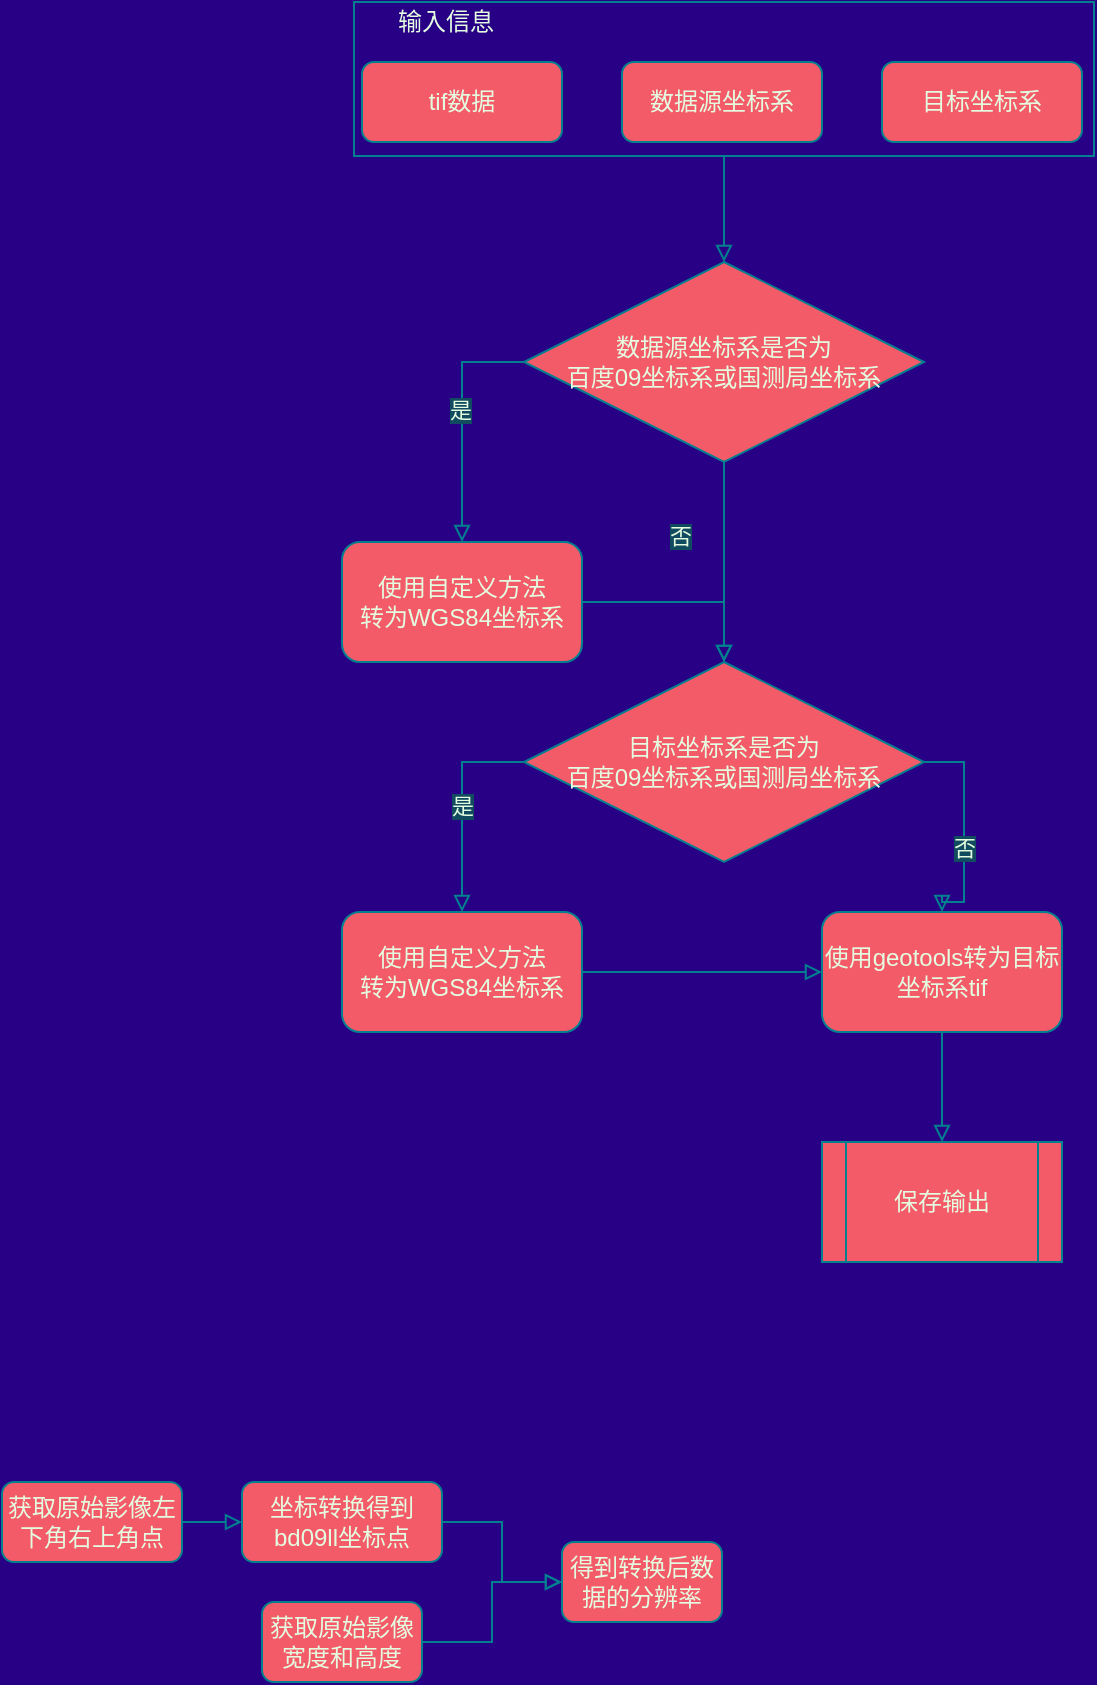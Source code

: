 <mxfile version="13.8.0" type="github">
  <diagram id="C5RBs43oDa-KdzZeNtuy" name="Page-1">
    <mxGraphModel dx="946" dy="557" grid="1" gridSize="10" guides="1" tooltips="1" connect="1" arrows="1" fold="1" page="1" pageScale="1" pageWidth="827" pageHeight="1169" background="#280086" math="0" shadow="0">
      <root>
        <mxCell id="WIyWlLk6GJQsqaUBKTNV-0" />
        <mxCell id="WIyWlLk6GJQsqaUBKTNV-1" parent="WIyWlLk6GJQsqaUBKTNV-0" />
        <mxCell id="aTK1c8W4Ct9fwTojcl0Y-82" value="tif数据" style="rounded=1;whiteSpace=wrap;html=1;fontColor=#E4FDE1;fillColor=#F45B69;strokeColor=#028090;" parent="WIyWlLk6GJQsqaUBKTNV-1" vertex="1">
          <mxGeometry x="210" y="160" width="100" height="40" as="geometry" />
        </mxCell>
        <mxCell id="aTK1c8W4Ct9fwTojcl0Y-83" value="数据源坐标系" style="rounded=1;whiteSpace=wrap;html=1;fontColor=#E4FDE1;fillColor=#F45B69;strokeColor=#028090;" parent="WIyWlLk6GJQsqaUBKTNV-1" vertex="1">
          <mxGeometry x="340" y="160" width="100" height="40" as="geometry" />
        </mxCell>
        <mxCell id="aTK1c8W4Ct9fwTojcl0Y-84" value="目标坐标系" style="rounded=1;whiteSpace=wrap;html=1;fontColor=#E4FDE1;fillColor=#F45B69;strokeColor=#028090;" parent="WIyWlLk6GJQsqaUBKTNV-1" vertex="1">
          <mxGeometry x="470" y="160" width="100" height="40" as="geometry" />
        </mxCell>
        <mxCell id="aTK1c8W4Ct9fwTojcl0Y-88" style="edgeStyle=orthogonalEdgeStyle;rounded=0;orthogonalLoop=1;jettySize=auto;html=1;exitX=0.5;exitY=1;exitDx=0;exitDy=0;entryX=0.5;entryY=0;entryDx=0;entryDy=0;endArrow=block;endFill=0;fontColor=#E4FDE1;strokeColor=#028090;labelBackgroundColor=#114B5F;" parent="WIyWlLk6GJQsqaUBKTNV-1" source="aTK1c8W4Ct9fwTojcl0Y-85" target="aTK1c8W4Ct9fwTojcl0Y-87" edge="1">
          <mxGeometry relative="1" as="geometry" />
        </mxCell>
        <mxCell id="aTK1c8W4Ct9fwTojcl0Y-85" value="" style="rounded=0;whiteSpace=wrap;html=1;fillColor=none;strokeColor=#028090;fontColor=#E4FDE1;" parent="WIyWlLk6GJQsqaUBKTNV-1" vertex="1">
          <mxGeometry x="206" y="130" width="370" height="77" as="geometry" />
        </mxCell>
        <mxCell id="aTK1c8W4Ct9fwTojcl0Y-86" value="输入信息" style="text;html=1;strokeColor=none;fillColor=none;align=center;verticalAlign=middle;whiteSpace=wrap;rounded=0;fontColor=#E4FDE1;" parent="WIyWlLk6GJQsqaUBKTNV-1" vertex="1">
          <mxGeometry x="210" y="130" width="84" height="20" as="geometry" />
        </mxCell>
        <mxCell id="aTK1c8W4Ct9fwTojcl0Y-91" style="edgeStyle=orthogonalEdgeStyle;rounded=0;orthogonalLoop=1;jettySize=auto;html=1;endArrow=block;endFill=0;fontColor=#E4FDE1;exitX=0;exitY=0.5;exitDx=0;exitDy=0;strokeColor=#028090;labelBackgroundColor=#114B5F;" parent="WIyWlLk6GJQsqaUBKTNV-1" source="aTK1c8W4Ct9fwTojcl0Y-87" target="aTK1c8W4Ct9fwTojcl0Y-89" edge="1">
          <mxGeometry relative="1" as="geometry" />
        </mxCell>
        <mxCell id="aTK1c8W4Ct9fwTojcl0Y-93" value="是" style="edgeLabel;html=1;align=center;verticalAlign=middle;resizable=0;points=[];fontColor=#E4FDE1;labelBackgroundColor=#114B5F;" parent="aTK1c8W4Ct9fwTojcl0Y-91" vertex="1" connectable="0">
          <mxGeometry x="-0.091" y="-1" relative="1" as="geometry">
            <mxPoint as="offset" />
          </mxGeometry>
        </mxCell>
        <mxCell id="aTK1c8W4Ct9fwTojcl0Y-92" style="edgeStyle=orthogonalEdgeStyle;rounded=0;orthogonalLoop=1;jettySize=auto;html=1;exitX=0.5;exitY=1;exitDx=0;exitDy=0;endArrow=block;endFill=0;fontColor=#E4FDE1;strokeColor=#028090;labelBackgroundColor=#114B5F;" parent="WIyWlLk6GJQsqaUBKTNV-1" source="aTK1c8W4Ct9fwTojcl0Y-87" target="aTK1c8W4Ct9fwTojcl0Y-95" edge="1">
          <mxGeometry relative="1" as="geometry">
            <mxPoint x="533" y="380" as="targetPoint" />
          </mxGeometry>
        </mxCell>
        <mxCell id="aTK1c8W4Ct9fwTojcl0Y-94" value="否" style="edgeLabel;html=1;align=center;verticalAlign=middle;resizable=0;points=[];fontColor=#E4FDE1;labelBackgroundColor=#114B5F;" parent="aTK1c8W4Ct9fwTojcl0Y-92" vertex="1" connectable="0">
          <mxGeometry x="-0.268" y="-22" relative="1" as="geometry">
            <mxPoint as="offset" />
          </mxGeometry>
        </mxCell>
        <mxCell id="aTK1c8W4Ct9fwTojcl0Y-87" value="数据源坐标系是否为&lt;br&gt;百度09坐标系或国测局坐标系" style="rhombus;whiteSpace=wrap;html=1;fontColor=#E4FDE1;fillColor=#F45B69;strokeColor=#028090;" parent="WIyWlLk6GJQsqaUBKTNV-1" vertex="1">
          <mxGeometry x="291" y="260" width="200" height="100" as="geometry" />
        </mxCell>
        <mxCell id="aTK1c8W4Ct9fwTojcl0Y-97" style="edgeStyle=orthogonalEdgeStyle;rounded=0;orthogonalLoop=1;jettySize=auto;html=1;exitX=1;exitY=0.5;exitDx=0;exitDy=0;entryX=0.5;entryY=0;entryDx=0;entryDy=0;endArrow=block;endFill=0;fontColor=#E4FDE1;strokeColor=#028090;labelBackgroundColor=#114B5F;" parent="WIyWlLk6GJQsqaUBKTNV-1" source="aTK1c8W4Ct9fwTojcl0Y-89" target="aTK1c8W4Ct9fwTojcl0Y-95" edge="1">
          <mxGeometry relative="1" as="geometry" />
        </mxCell>
        <mxCell id="aTK1c8W4Ct9fwTojcl0Y-89" value="使用自定义方法&lt;br&gt;转为WGS84坐标系" style="rounded=1;whiteSpace=wrap;html=1;fontColor=#E4FDE1;fillColor=#F45B69;strokeColor=#028090;" parent="WIyWlLk6GJQsqaUBKTNV-1" vertex="1">
          <mxGeometry x="200" y="400" width="120" height="60" as="geometry" />
        </mxCell>
        <mxCell id="aTK1c8W4Ct9fwTojcl0Y-100" value="是" style="edgeStyle=orthogonalEdgeStyle;rounded=0;orthogonalLoop=1;jettySize=auto;html=1;exitX=0;exitY=0.5;exitDx=0;exitDy=0;entryX=0.5;entryY=0;entryDx=0;entryDy=0;endArrow=block;endFill=0;fontColor=#E4FDE1;strokeColor=#028090;labelBackgroundColor=#114B5F;" parent="WIyWlLk6GJQsqaUBKTNV-1" source="aTK1c8W4Ct9fwTojcl0Y-95" target="aTK1c8W4Ct9fwTojcl0Y-98" edge="1">
          <mxGeometry relative="1" as="geometry" />
        </mxCell>
        <mxCell id="aTK1c8W4Ct9fwTojcl0Y-101" style="edgeStyle=orthogonalEdgeStyle;rounded=0;orthogonalLoop=1;jettySize=auto;html=1;exitX=1;exitY=0.5;exitDx=0;exitDy=0;entryX=0.5;entryY=0;entryDx=0;entryDy=0;endArrow=block;endFill=0;fontColor=#E4FDE1;strokeColor=#028090;labelBackgroundColor=#114B5F;" parent="WIyWlLk6GJQsqaUBKTNV-1" source="aTK1c8W4Ct9fwTojcl0Y-95" target="aTK1c8W4Ct9fwTojcl0Y-99" edge="1">
          <mxGeometry relative="1" as="geometry" />
        </mxCell>
        <mxCell id="aTK1c8W4Ct9fwTojcl0Y-102" value="否" style="edgeLabel;html=1;align=center;verticalAlign=middle;resizable=0;points=[];fontColor=#E4FDE1;labelBackgroundColor=#114B5F;" parent="aTK1c8W4Ct9fwTojcl0Y-101" vertex="1" connectable="0">
          <mxGeometry x="0.178" relative="1" as="geometry">
            <mxPoint as="offset" />
          </mxGeometry>
        </mxCell>
        <mxCell id="aTK1c8W4Ct9fwTojcl0Y-95" value="目标坐标系是否为&lt;br&gt;百度09坐标系或国测局坐标系" style="rhombus;whiteSpace=wrap;html=1;fontColor=#E4FDE1;fillColor=#F45B69;strokeColor=#028090;" parent="WIyWlLk6GJQsqaUBKTNV-1" vertex="1">
          <mxGeometry x="291" y="460" width="200" height="100" as="geometry" />
        </mxCell>
        <mxCell id="aTK1c8W4Ct9fwTojcl0Y-103" style="edgeStyle=orthogonalEdgeStyle;rounded=0;orthogonalLoop=1;jettySize=auto;html=1;exitX=1;exitY=0.5;exitDx=0;exitDy=0;entryX=0;entryY=0.5;entryDx=0;entryDy=0;endArrow=block;endFill=0;fontColor=#E4FDE1;strokeColor=#028090;labelBackgroundColor=#114B5F;" parent="WIyWlLk6GJQsqaUBKTNV-1" source="aTK1c8W4Ct9fwTojcl0Y-98" target="aTK1c8W4Ct9fwTojcl0Y-99" edge="1">
          <mxGeometry relative="1" as="geometry" />
        </mxCell>
        <mxCell id="aTK1c8W4Ct9fwTojcl0Y-98" value="使用自定义方法&lt;br&gt;转为WGS84坐标系" style="rounded=1;whiteSpace=wrap;html=1;fontColor=#E4FDE1;fillColor=#F45B69;strokeColor=#028090;" parent="WIyWlLk6GJQsqaUBKTNV-1" vertex="1">
          <mxGeometry x="200" y="585" width="120" height="60" as="geometry" />
        </mxCell>
        <mxCell id="aTK1c8W4Ct9fwTojcl0Y-106" style="edgeStyle=orthogonalEdgeStyle;rounded=0;orthogonalLoop=1;jettySize=auto;html=1;exitX=0.5;exitY=1;exitDx=0;exitDy=0;entryX=0.5;entryY=0;entryDx=0;entryDy=0;endArrow=block;endFill=0;fontColor=#E4FDE1;strokeColor=#028090;labelBackgroundColor=#114B5F;" parent="WIyWlLk6GJQsqaUBKTNV-1" source="aTK1c8W4Ct9fwTojcl0Y-99" target="aTK1c8W4Ct9fwTojcl0Y-105" edge="1">
          <mxGeometry relative="1" as="geometry" />
        </mxCell>
        <mxCell id="aTK1c8W4Ct9fwTojcl0Y-99" value="使用geotools转为目标坐标系tif" style="rounded=1;whiteSpace=wrap;html=1;fontColor=#E4FDE1;fillColor=#F45B69;strokeColor=#028090;" parent="WIyWlLk6GJQsqaUBKTNV-1" vertex="1">
          <mxGeometry x="440" y="585" width="120" height="60" as="geometry" />
        </mxCell>
        <mxCell id="aTK1c8W4Ct9fwTojcl0Y-105" value="保存输出" style="shape=process;whiteSpace=wrap;html=1;backgroundOutline=1;fontColor=#E4FDE1;fillColor=#F45B69;strokeColor=#028090;" parent="WIyWlLk6GJQsqaUBKTNV-1" vertex="1">
          <mxGeometry x="440" y="700" width="120" height="60" as="geometry" />
        </mxCell>
        <mxCell id="WwxlHJiuaojEHLZEj_QW-4" style="edgeStyle=orthogonalEdgeStyle;rounded=0;orthogonalLoop=1;jettySize=auto;html=1;exitX=1;exitY=0.5;exitDx=0;exitDy=0;entryX=0;entryY=0.5;entryDx=0;entryDy=0;labelBackgroundColor=#114B5F;endArrow=block;endFill=0;strokeColor=#028090;fontColor=#E4FDE1;" edge="1" parent="WIyWlLk6GJQsqaUBKTNV-1" source="WwxlHJiuaojEHLZEj_QW-0" target="WwxlHJiuaojEHLZEj_QW-1">
          <mxGeometry relative="1" as="geometry" />
        </mxCell>
        <mxCell id="WwxlHJiuaojEHLZEj_QW-0" value="获取原始影像左下角右上角点" style="rounded=1;whiteSpace=wrap;html=1;fontColor=#E4FDE1;fillColor=#F45B69;strokeColor=#028090;" vertex="1" parent="WIyWlLk6GJQsqaUBKTNV-1">
          <mxGeometry x="30" y="870" width="90" height="40" as="geometry" />
        </mxCell>
        <mxCell id="WwxlHJiuaojEHLZEj_QW-7" style="edgeStyle=orthogonalEdgeStyle;rounded=0;orthogonalLoop=1;jettySize=auto;html=1;exitX=1;exitY=0.5;exitDx=0;exitDy=0;entryX=0;entryY=0.5;entryDx=0;entryDy=0;labelBackgroundColor=#114B5F;endArrow=block;endFill=0;strokeColor=#028090;fontColor=#E4FDE1;" edge="1" parent="WIyWlLk6GJQsqaUBKTNV-1" source="WwxlHJiuaojEHLZEj_QW-1" target="WwxlHJiuaojEHLZEj_QW-6">
          <mxGeometry relative="1" as="geometry" />
        </mxCell>
        <mxCell id="WwxlHJiuaojEHLZEj_QW-1" value="坐标转换得到bd09ll坐标点" style="rounded=1;whiteSpace=wrap;html=1;fontColor=#E4FDE1;fillColor=#F45B69;strokeColor=#028090;" vertex="1" parent="WIyWlLk6GJQsqaUBKTNV-1">
          <mxGeometry x="150" y="870" width="100" height="40" as="geometry" />
        </mxCell>
        <mxCell id="WwxlHJiuaojEHLZEj_QW-8" style="edgeStyle=orthogonalEdgeStyle;rounded=0;orthogonalLoop=1;jettySize=auto;html=1;exitX=1;exitY=0.5;exitDx=0;exitDy=0;entryX=0;entryY=0.5;entryDx=0;entryDy=0;labelBackgroundColor=#114B5F;endArrow=block;endFill=0;strokeColor=#028090;fontColor=#E4FDE1;" edge="1" parent="WIyWlLk6GJQsqaUBKTNV-1" source="WwxlHJiuaojEHLZEj_QW-5" target="WwxlHJiuaojEHLZEj_QW-6">
          <mxGeometry relative="1" as="geometry" />
        </mxCell>
        <mxCell id="WwxlHJiuaojEHLZEj_QW-5" value="获取原始影像宽度和高度" style="rounded=1;whiteSpace=wrap;html=1;fontColor=#E4FDE1;fillColor=#F45B69;strokeColor=#028090;" vertex="1" parent="WIyWlLk6GJQsqaUBKTNV-1">
          <mxGeometry x="160" y="930" width="80" height="40" as="geometry" />
        </mxCell>
        <mxCell id="WwxlHJiuaojEHLZEj_QW-6" value="得到转换后数据的分辨率" style="rounded=1;whiteSpace=wrap;html=1;fontColor=#E4FDE1;fillColor=#F45B69;strokeColor=#028090;" vertex="1" parent="WIyWlLk6GJQsqaUBKTNV-1">
          <mxGeometry x="310" y="900" width="80" height="40" as="geometry" />
        </mxCell>
      </root>
    </mxGraphModel>
  </diagram>
</mxfile>

